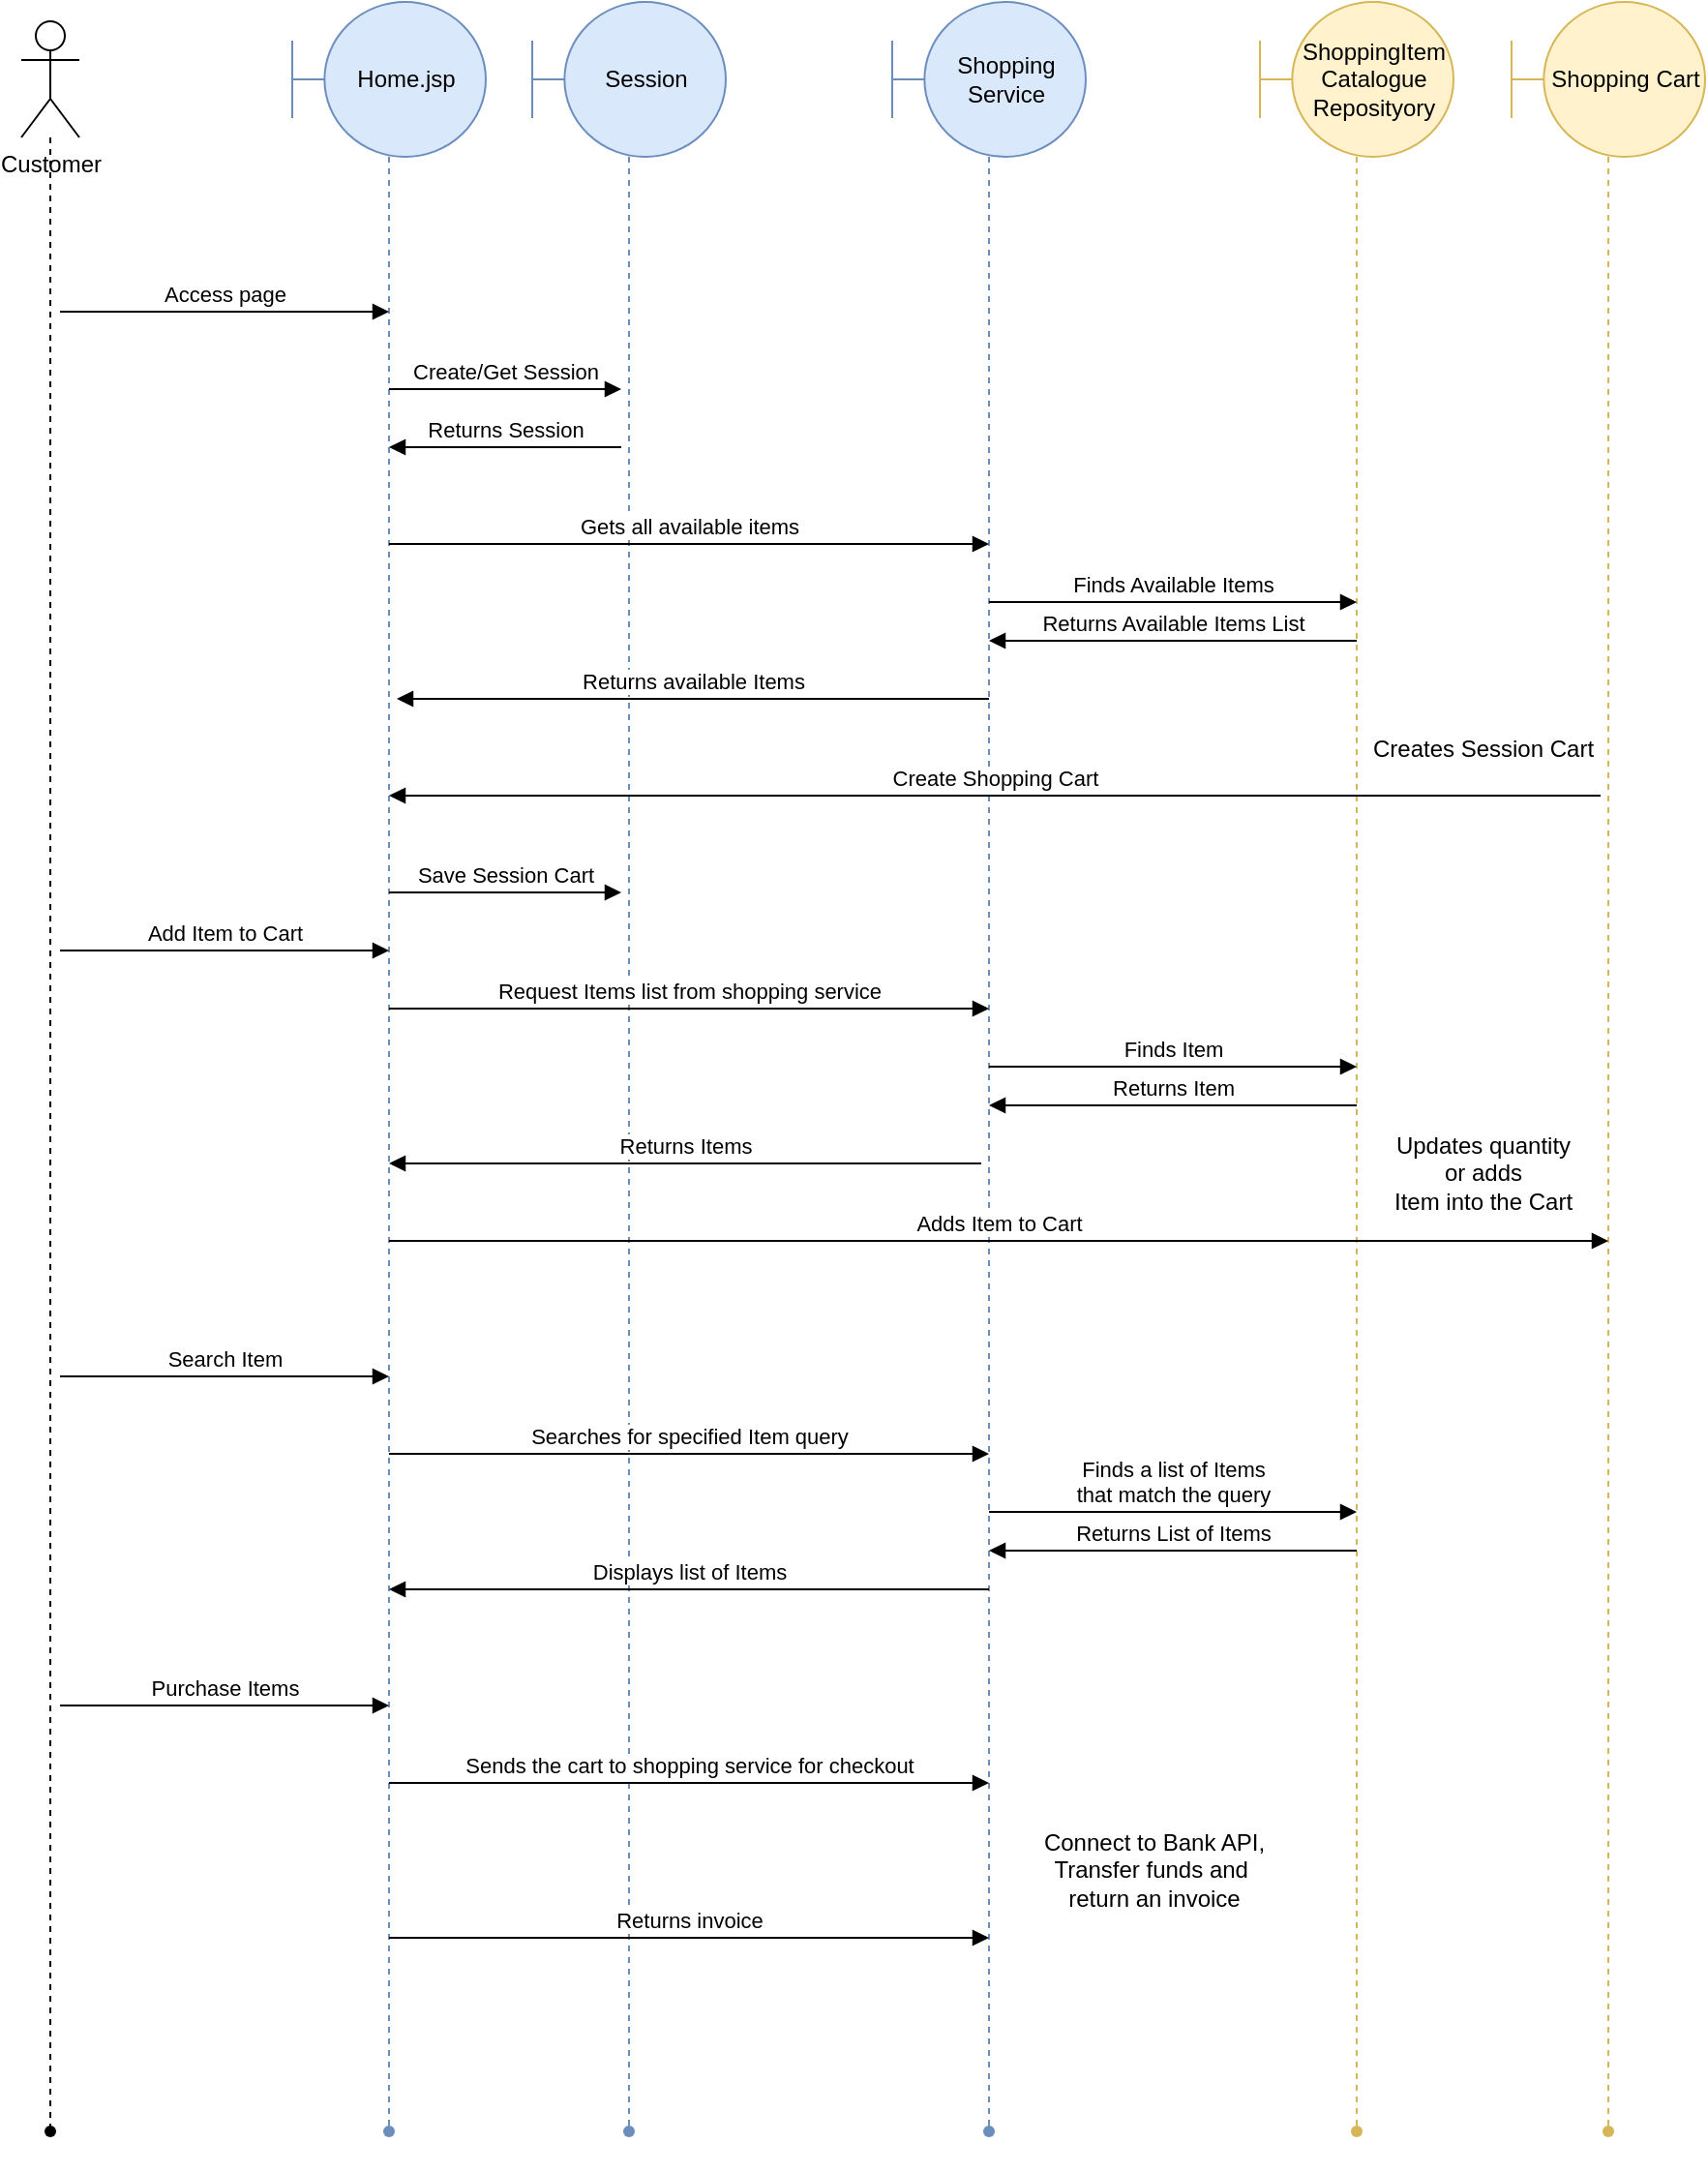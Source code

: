 <mxfile version="15.9.4" type="device"><diagram id="6UQqMSfLShJohRn148dn" name="Page-1"><mxGraphModel dx="1040" dy="562" grid="1" gridSize="10" guides="1" tooltips="1" connect="1" arrows="1" fold="1" page="1" pageScale="1" pageWidth="827" pageHeight="1169" math="0" shadow="0"><root><mxCell id="0"/><mxCell id="1" parent="0"/><mxCell id="JVPcgYVvWN2EvjvPOvTJ-9" value="" style="edgeStyle=orthogonalEdgeStyle;rounded=0;orthogonalLoop=1;jettySize=auto;html=1;dashed=1;endArrow=none;endFill=0;strokeColor=#6c8ebf;fillColor=#dae8fc;" edge="1" parent="1" source="JVPcgYVvWN2EvjvPOvTJ-1" target="JVPcgYVvWN2EvjvPOvTJ-8"><mxGeometry relative="1" as="geometry"/></mxCell><mxCell id="JVPcgYVvWN2EvjvPOvTJ-1" value="Home.jsp" style="shape=umlBoundary;whiteSpace=wrap;html=1;fillColor=#dae8fc;strokeColor=#6c8ebf;" vertex="1" parent="1"><mxGeometry x="190" y="100" width="100" height="80" as="geometry"/></mxCell><mxCell id="JVPcgYVvWN2EvjvPOvTJ-11" value="" style="edgeStyle=orthogonalEdgeStyle;rounded=0;orthogonalLoop=1;jettySize=auto;html=1;dashed=1;endArrow=none;endFill=0;strokeColor=#6c8ebf;fillColor=#dae8fc;" edge="1" parent="1" source="JVPcgYVvWN2EvjvPOvTJ-2" target="JVPcgYVvWN2EvjvPOvTJ-10"><mxGeometry relative="1" as="geometry"/></mxCell><mxCell id="JVPcgYVvWN2EvjvPOvTJ-2" value="Session" style="shape=umlBoundary;whiteSpace=wrap;html=1;fillColor=#dae8fc;strokeColor=#6c8ebf;" vertex="1" parent="1"><mxGeometry x="314" y="100" width="100" height="80" as="geometry"/></mxCell><mxCell id="JVPcgYVvWN2EvjvPOvTJ-15" value="" style="edgeStyle=orthogonalEdgeStyle;rounded=0;orthogonalLoop=1;jettySize=auto;html=1;dashed=1;endArrow=none;endFill=0;strokeColor=#6c8ebf;fillColor=#dae8fc;" edge="1" parent="1" source="JVPcgYVvWN2EvjvPOvTJ-4" target="JVPcgYVvWN2EvjvPOvTJ-14"><mxGeometry relative="1" as="geometry"/></mxCell><mxCell id="JVPcgYVvWN2EvjvPOvTJ-4" value="Shopping Service" style="shape=umlBoundary;whiteSpace=wrap;html=1;fillColor=#dae8fc;strokeColor=#6c8ebf;" vertex="1" parent="1"><mxGeometry x="500" y="100" width="100" height="80" as="geometry"/></mxCell><mxCell id="JVPcgYVvWN2EvjvPOvTJ-17" value="" style="edgeStyle=orthogonalEdgeStyle;rounded=0;orthogonalLoop=1;jettySize=auto;html=1;dashed=1;endArrow=none;endFill=0;strokeColor=#d6b656;fillColor=#fff2cc;" edge="1" parent="1" source="JVPcgYVvWN2EvjvPOvTJ-5" target="JVPcgYVvWN2EvjvPOvTJ-16"><mxGeometry relative="1" as="geometry"/></mxCell><mxCell id="JVPcgYVvWN2EvjvPOvTJ-5" value="Shopping Cart" style="shape=umlBoundary;whiteSpace=wrap;html=1;fillColor=#fff2cc;strokeColor=#d6b656;" vertex="1" parent="1"><mxGeometry x="820" y="100" width="100" height="80" as="geometry"/></mxCell><mxCell id="JVPcgYVvWN2EvjvPOvTJ-39" value="" style="edgeStyle=orthogonalEdgeStyle;rounded=0;orthogonalLoop=1;jettySize=auto;html=1;endArrow=none;endFill=0;strokeColor=#000000;dashed=1;" edge="1" parent="1" source="JVPcgYVvWN2EvjvPOvTJ-6" target="JVPcgYVvWN2EvjvPOvTJ-38"><mxGeometry relative="1" as="geometry"/></mxCell><mxCell id="JVPcgYVvWN2EvjvPOvTJ-6" value="Customer" style="shape=umlActor;verticalLabelPosition=bottom;verticalAlign=top;html=1;" vertex="1" parent="1"><mxGeometry x="50" y="110" width="30" height="60" as="geometry"/></mxCell><mxCell id="JVPcgYVvWN2EvjvPOvTJ-8" value="" style="shape=waypoint;sketch=0;size=6;pointerEvents=1;points=[];fillColor=#dae8fc;resizable=0;rotatable=0;perimeter=centerPerimeter;snapToPoint=1;strokeColor=#6c8ebf;" vertex="1" parent="1"><mxGeometry x="220" y="1180" width="40" height="40" as="geometry"/></mxCell><mxCell id="JVPcgYVvWN2EvjvPOvTJ-10" value="" style="shape=waypoint;sketch=0;size=6;pointerEvents=1;points=[];fillColor=#dae8fc;resizable=0;rotatable=0;perimeter=centerPerimeter;snapToPoint=1;strokeColor=#6c8ebf;" vertex="1" parent="1"><mxGeometry x="344" y="1180" width="40" height="40" as="geometry"/></mxCell><mxCell id="JVPcgYVvWN2EvjvPOvTJ-14" value="" style="shape=waypoint;sketch=0;size=6;pointerEvents=1;points=[];fillColor=#dae8fc;resizable=0;rotatable=0;perimeter=centerPerimeter;snapToPoint=1;strokeColor=#6c8ebf;" vertex="1" parent="1"><mxGeometry x="530" y="1180" width="40" height="40" as="geometry"/></mxCell><mxCell id="JVPcgYVvWN2EvjvPOvTJ-16" value="" style="shape=waypoint;sketch=0;size=6;pointerEvents=1;points=[];fillColor=#fff2cc;resizable=0;rotatable=0;perimeter=centerPerimeter;snapToPoint=1;strokeColor=#d6b656;" vertex="1" parent="1"><mxGeometry x="850" y="1180" width="40" height="40" as="geometry"/></mxCell><mxCell id="JVPcgYVvWN2EvjvPOvTJ-20" value="Access page" style="html=1;verticalAlign=bottom;endArrow=block;rounded=0;strokeColor=#000000;" edge="1" parent="1"><mxGeometry width="80" relative="1" as="geometry"><mxPoint x="70" y="260" as="sourcePoint"/><mxPoint x="240" y="260" as="targetPoint"/></mxGeometry></mxCell><mxCell id="JVPcgYVvWN2EvjvPOvTJ-22" value="Create/Get Session" style="html=1;verticalAlign=bottom;endArrow=block;rounded=0;strokeColor=#000000;" edge="1" parent="1"><mxGeometry width="80" relative="1" as="geometry"><mxPoint x="240" y="300" as="sourcePoint"/><mxPoint x="360" y="300" as="targetPoint"/></mxGeometry></mxCell><mxCell id="JVPcgYVvWN2EvjvPOvTJ-23" value="Returns Session" style="html=1;verticalAlign=bottom;endArrow=block;rounded=0;strokeColor=#000000;" edge="1" parent="1"><mxGeometry width="80" relative="1" as="geometry"><mxPoint x="360" y="330" as="sourcePoint"/><mxPoint x="240" y="330" as="targetPoint"/></mxGeometry></mxCell><mxCell id="JVPcgYVvWN2EvjvPOvTJ-24" value="Gets all available items" style="html=1;verticalAlign=bottom;endArrow=block;rounded=0;strokeColor=#000000;" edge="1" parent="1"><mxGeometry width="80" relative="1" as="geometry"><mxPoint x="240" y="380" as="sourcePoint"/><mxPoint x="550" y="380" as="targetPoint"/></mxGeometry></mxCell><mxCell id="JVPcgYVvWN2EvjvPOvTJ-25" value="Returns available Items" style="html=1;verticalAlign=bottom;endArrow=block;rounded=0;strokeColor=#000000;" edge="1" parent="1"><mxGeometry width="80" relative="1" as="geometry"><mxPoint x="550" y="460" as="sourcePoint"/><mxPoint x="244" y="460" as="targetPoint"/></mxGeometry></mxCell><mxCell id="JVPcgYVvWN2EvjvPOvTJ-26" value="" style="edgeStyle=orthogonalEdgeStyle;rounded=0;orthogonalLoop=1;jettySize=auto;html=1;dashed=1;endArrow=none;endFill=0;strokeColor=#d6b656;fillColor=#fff2cc;" edge="1" parent="1" source="JVPcgYVvWN2EvjvPOvTJ-27" target="JVPcgYVvWN2EvjvPOvTJ-28"><mxGeometry relative="1" as="geometry"/></mxCell><mxCell id="JVPcgYVvWN2EvjvPOvTJ-27" value="ShoppingItem&lt;br&gt;Catalogue&lt;br&gt;Reposityory" style="shape=umlBoundary;whiteSpace=wrap;html=1;fillColor=#fff2cc;strokeColor=#d6b656;" vertex="1" parent="1"><mxGeometry x="690" y="100" width="100" height="80" as="geometry"/></mxCell><mxCell id="JVPcgYVvWN2EvjvPOvTJ-28" value="" style="shape=waypoint;sketch=0;size=6;pointerEvents=1;points=[];fillColor=#fff2cc;resizable=0;rotatable=0;perimeter=centerPerimeter;snapToPoint=1;strokeColor=#d6b656;" vertex="1" parent="1"><mxGeometry x="720" y="1180" width="40" height="40" as="geometry"/></mxCell><mxCell id="JVPcgYVvWN2EvjvPOvTJ-30" value="Add Item to Cart" style="html=1;verticalAlign=bottom;endArrow=block;rounded=0;strokeColor=#000000;" edge="1" parent="1"><mxGeometry width="80" relative="1" as="geometry"><mxPoint x="70" y="590" as="sourcePoint"/><mxPoint x="240" y="590" as="targetPoint"/></mxGeometry></mxCell><mxCell id="JVPcgYVvWN2EvjvPOvTJ-31" value="Request Items list from shopping service" style="html=1;verticalAlign=bottom;endArrow=block;rounded=0;strokeColor=#000000;" edge="1" parent="1"><mxGeometry width="80" relative="1" as="geometry"><mxPoint x="240" y="620" as="sourcePoint"/><mxPoint x="550" y="620" as="targetPoint"/></mxGeometry></mxCell><mxCell id="JVPcgYVvWN2EvjvPOvTJ-32" value="Returns Items" style="html=1;verticalAlign=bottom;endArrow=block;rounded=0;strokeColor=#000000;" edge="1" parent="1"><mxGeometry width="80" relative="1" as="geometry"><mxPoint x="546" y="700" as="sourcePoint"/><mxPoint x="240" y="700" as="targetPoint"/></mxGeometry></mxCell><mxCell id="JVPcgYVvWN2EvjvPOvTJ-33" value="Adds Item to Cart" style="html=1;verticalAlign=bottom;endArrow=block;rounded=0;strokeColor=#000000;" edge="1" parent="1"><mxGeometry width="80" relative="1" as="geometry"><mxPoint x="240" y="740" as="sourcePoint"/><mxPoint x="870" y="740" as="targetPoint"/></mxGeometry></mxCell><mxCell id="JVPcgYVvWN2EvjvPOvTJ-34" value="Create Shopping Cart" style="html=1;verticalAlign=bottom;endArrow=block;rounded=0;strokeColor=#000000;" edge="1" parent="1"><mxGeometry width="80" relative="1" as="geometry"><mxPoint x="866" y="510" as="sourcePoint"/><mxPoint x="240" y="510" as="targetPoint"/></mxGeometry></mxCell><mxCell id="JVPcgYVvWN2EvjvPOvTJ-35" value="Save Session Cart" style="html=1;verticalAlign=bottom;endArrow=block;rounded=0;strokeColor=#000000;" edge="1" parent="1"><mxGeometry width="80" relative="1" as="geometry"><mxPoint x="240" y="560" as="sourcePoint"/><mxPoint x="360" y="560" as="targetPoint"/></mxGeometry></mxCell><mxCell id="JVPcgYVvWN2EvjvPOvTJ-36" value="Search Item" style="html=1;verticalAlign=bottom;endArrow=block;rounded=0;strokeColor=#000000;" edge="1" parent="1"><mxGeometry width="80" relative="1" as="geometry"><mxPoint x="70" y="810" as="sourcePoint"/><mxPoint x="240" y="810" as="targetPoint"/></mxGeometry></mxCell><mxCell id="JVPcgYVvWN2EvjvPOvTJ-37" value="Purchase Items" style="html=1;verticalAlign=bottom;endArrow=block;rounded=0;strokeColor=#000000;" edge="1" parent="1"><mxGeometry width="80" relative="1" as="geometry"><mxPoint x="70" y="980" as="sourcePoint"/><mxPoint x="240" y="980" as="targetPoint"/></mxGeometry></mxCell><mxCell id="JVPcgYVvWN2EvjvPOvTJ-38" value="" style="shape=waypoint;sketch=0;size=6;pointerEvents=1;points=[];fillColor=default;resizable=0;rotatable=0;perimeter=centerPerimeter;snapToPoint=1;verticalAlign=top;" vertex="1" parent="1"><mxGeometry x="45" y="1180" width="40" height="40" as="geometry"/></mxCell><mxCell id="JVPcgYVvWN2EvjvPOvTJ-40" value="Updates quantity&lt;br&gt;or adds &lt;br&gt;Item into&amp;nbsp;the Cart" style="text;html=1;align=center;verticalAlign=middle;resizable=0;points=[];autosize=1;strokeColor=none;fillColor=none;" vertex="1" parent="1"><mxGeometry x="750" y="680" width="110" height="50" as="geometry"/></mxCell><mxCell id="JVPcgYVvWN2EvjvPOvTJ-41" value="Finds Available Items" style="html=1;verticalAlign=bottom;endArrow=block;rounded=0;strokeColor=#000000;" edge="1" parent="1"><mxGeometry width="80" relative="1" as="geometry"><mxPoint x="550" y="410" as="sourcePoint"/><mxPoint x="740" y="410" as="targetPoint"/></mxGeometry></mxCell><mxCell id="JVPcgYVvWN2EvjvPOvTJ-42" value="Returns Available Items List" style="html=1;verticalAlign=bottom;endArrow=block;rounded=0;strokeColor=#000000;" edge="1" parent="1"><mxGeometry width="80" relative="1" as="geometry"><mxPoint x="740" y="430" as="sourcePoint"/><mxPoint x="550" y="430" as="targetPoint"/></mxGeometry></mxCell><mxCell id="JVPcgYVvWN2EvjvPOvTJ-43" value="Finds Item" style="html=1;verticalAlign=bottom;endArrow=block;rounded=0;strokeColor=#000000;" edge="1" parent="1"><mxGeometry width="80" relative="1" as="geometry"><mxPoint x="550" y="650" as="sourcePoint"/><mxPoint x="740" y="650" as="targetPoint"/></mxGeometry></mxCell><mxCell id="JVPcgYVvWN2EvjvPOvTJ-44" value="Returns Item" style="html=1;verticalAlign=bottom;endArrow=block;rounded=0;strokeColor=#000000;" edge="1" parent="1"><mxGeometry width="80" relative="1" as="geometry"><mxPoint x="740" y="670" as="sourcePoint"/><mxPoint x="550" y="670" as="targetPoint"/></mxGeometry></mxCell><mxCell id="JVPcgYVvWN2EvjvPOvTJ-45" value="Creates Session Cart" style="text;html=1;align=center;verticalAlign=middle;resizable=0;points=[];autosize=1;strokeColor=none;fillColor=none;" vertex="1" parent="1"><mxGeometry x="740" y="476" width="130" height="20" as="geometry"/></mxCell><mxCell id="JVPcgYVvWN2EvjvPOvTJ-46" value="Searches for specified Item query" style="html=1;verticalAlign=bottom;endArrow=block;rounded=0;strokeColor=#000000;" edge="1" parent="1"><mxGeometry width="80" relative="1" as="geometry"><mxPoint x="240" y="850" as="sourcePoint"/><mxPoint x="550" y="850" as="targetPoint"/></mxGeometry></mxCell><mxCell id="JVPcgYVvWN2EvjvPOvTJ-47" value="Finds a list of Items &lt;br&gt;that match the query" style="html=1;verticalAlign=bottom;endArrow=block;rounded=0;strokeColor=#000000;" edge="1" parent="1"><mxGeometry width="80" relative="1" as="geometry"><mxPoint x="550" y="880" as="sourcePoint"/><mxPoint x="740" y="880" as="targetPoint"/></mxGeometry></mxCell><mxCell id="JVPcgYVvWN2EvjvPOvTJ-48" value="Returns List of Items" style="html=1;verticalAlign=bottom;endArrow=block;rounded=0;strokeColor=#000000;" edge="1" parent="1"><mxGeometry width="80" relative="1" as="geometry"><mxPoint x="740" y="900" as="sourcePoint"/><mxPoint x="550" y="900" as="targetPoint"/></mxGeometry></mxCell><mxCell id="JVPcgYVvWN2EvjvPOvTJ-49" value="Displays list of Items" style="html=1;verticalAlign=bottom;endArrow=block;rounded=0;strokeColor=#000000;" edge="1" parent="1"><mxGeometry width="80" relative="1" as="geometry"><mxPoint x="550" y="920" as="sourcePoint"/><mxPoint x="240" y="920" as="targetPoint"/></mxGeometry></mxCell><mxCell id="JVPcgYVvWN2EvjvPOvTJ-50" value="Sends the cart to shopping service for checkout" style="html=1;verticalAlign=bottom;endArrow=block;rounded=0;strokeColor=#000000;" edge="1" parent="1"><mxGeometry width="80" relative="1" as="geometry"><mxPoint x="240" y="1020" as="sourcePoint"/><mxPoint x="550" y="1020" as="targetPoint"/></mxGeometry></mxCell><mxCell id="JVPcgYVvWN2EvjvPOvTJ-51" value="Returns invoice" style="html=1;verticalAlign=bottom;endArrow=block;rounded=0;strokeColor=#000000;" edge="1" parent="1"><mxGeometry width="80" relative="1" as="geometry"><mxPoint x="240" y="1100" as="sourcePoint"/><mxPoint x="550" y="1100" as="targetPoint"/></mxGeometry></mxCell><mxCell id="JVPcgYVvWN2EvjvPOvTJ-52" value="Connect to Bank API,&lt;br&gt;Transfer funds and&amp;nbsp;&lt;br&gt;return an invoice" style="text;html=1;align=center;verticalAlign=middle;resizable=0;points=[];autosize=1;strokeColor=none;fillColor=none;" vertex="1" parent="1"><mxGeometry x="570" y="1040" width="130" height="50" as="geometry"/></mxCell></root></mxGraphModel></diagram></mxfile>